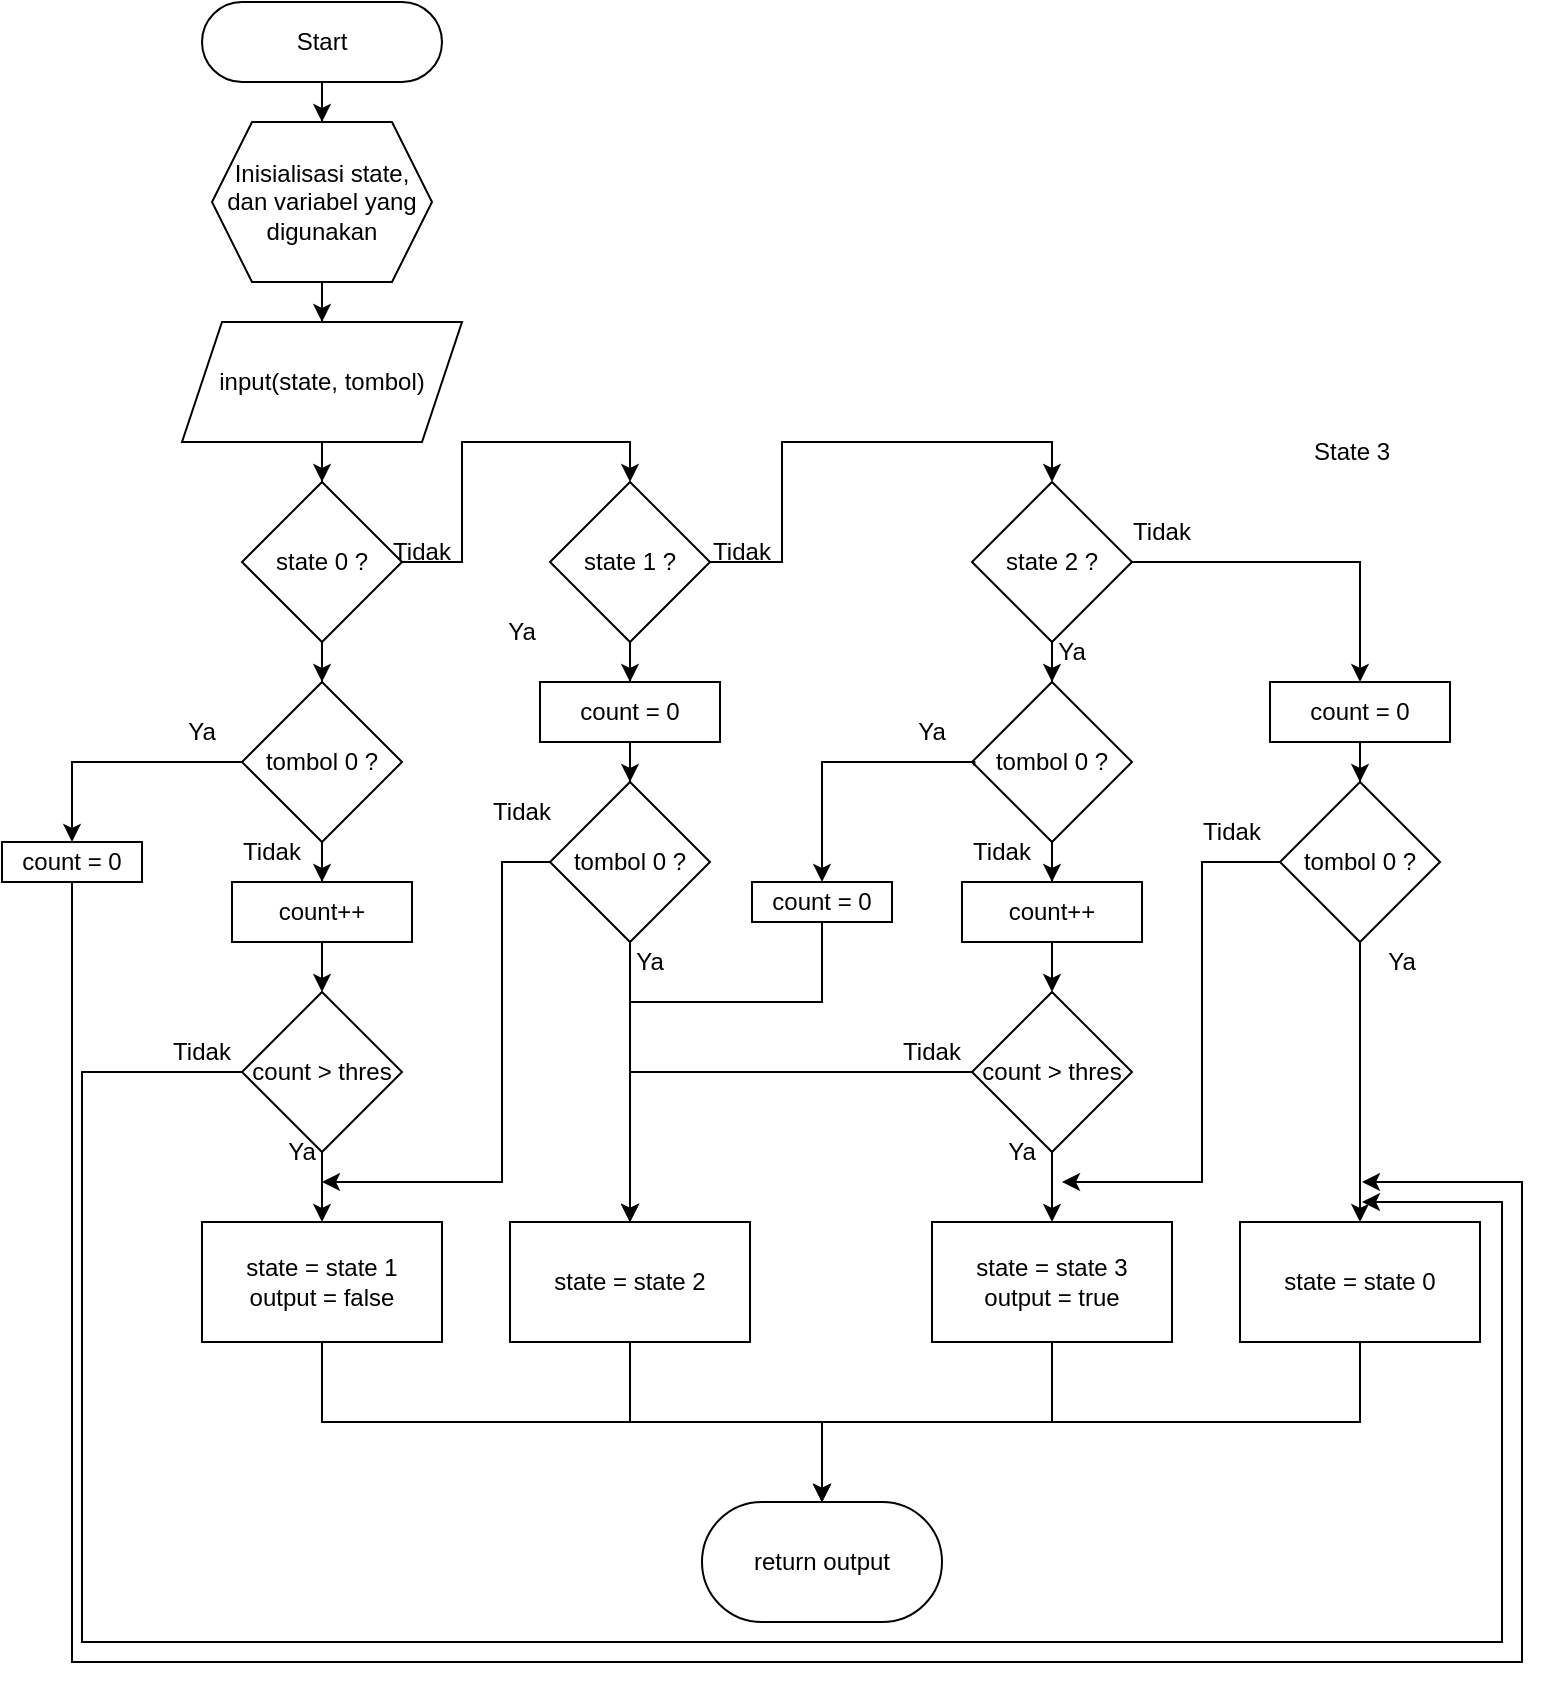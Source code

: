 <mxfile version="20.5.3" type="device"><diagram id="C5RBs43oDa-KdzZeNtuy" name="Page-1"><mxGraphModel dx="123" dy="69" grid="1" gridSize="10" guides="1" tooltips="1" connect="1" arrows="1" fold="1" page="1" pageScale="1" pageWidth="827" pageHeight="1169" math="0" shadow="0"><root><mxCell id="WIyWlLk6GJQsqaUBKTNV-0"/><mxCell id="WIyWlLk6GJQsqaUBKTNV-1" parent="WIyWlLk6GJQsqaUBKTNV-0"/><mxCell id="n4gOd5ynXHlybMWQIeto-1" value="" style="edgeStyle=orthogonalEdgeStyle;rounded=0;orthogonalLoop=1;jettySize=auto;html=1;" edge="1" parent="WIyWlLk6GJQsqaUBKTNV-1" source="WIyWlLk6GJQsqaUBKTNV-3" target="n4gOd5ynXHlybMWQIeto-0"><mxGeometry relative="1" as="geometry"/></mxCell><mxCell id="WIyWlLk6GJQsqaUBKTNV-3" value="Start" style="rounded=1;whiteSpace=wrap;html=1;fontSize=12;glass=0;strokeWidth=1;shadow=0;arcSize=50;" parent="WIyWlLk6GJQsqaUBKTNV-1" vertex="1"><mxGeometry x="160" y="90" width="120" height="40" as="geometry"/></mxCell><mxCell id="n4gOd5ynXHlybMWQIeto-3" value="" style="edgeStyle=orthogonalEdgeStyle;rounded=0;orthogonalLoop=1;jettySize=auto;html=1;" edge="1" parent="WIyWlLk6GJQsqaUBKTNV-1" source="n4gOd5ynXHlybMWQIeto-0" target="n4gOd5ynXHlybMWQIeto-2"><mxGeometry relative="1" as="geometry"/></mxCell><mxCell id="n4gOd5ynXHlybMWQIeto-0" value="Inisialisasi state, dan variabel yang digunakan" style="shape=hexagon;perimeter=hexagonPerimeter2;whiteSpace=wrap;html=1;fixedSize=1;" vertex="1" parent="WIyWlLk6GJQsqaUBKTNV-1"><mxGeometry x="165" y="150" width="110" height="80" as="geometry"/></mxCell><mxCell id="n4gOd5ynXHlybMWQIeto-7" value="" style="edgeStyle=orthogonalEdgeStyle;rounded=0;orthogonalLoop=1;jettySize=auto;html=1;" edge="1" parent="WIyWlLk6GJQsqaUBKTNV-1" source="n4gOd5ynXHlybMWQIeto-2" target="n4gOd5ynXHlybMWQIeto-4"><mxGeometry relative="1" as="geometry"/></mxCell><mxCell id="n4gOd5ynXHlybMWQIeto-2" value="input(state, tombol)" style="shape=parallelogram;perimeter=parallelogramPerimeter;whiteSpace=wrap;html=1;fixedSize=1;" vertex="1" parent="WIyWlLk6GJQsqaUBKTNV-1"><mxGeometry x="150" y="250" width="140" height="60" as="geometry"/></mxCell><mxCell id="n4gOd5ynXHlybMWQIeto-6" value="" style="edgeStyle=orthogonalEdgeStyle;rounded=0;orthogonalLoop=1;jettySize=auto;html=1;" edge="1" parent="WIyWlLk6GJQsqaUBKTNV-1" source="n4gOd5ynXHlybMWQIeto-4" target="n4gOd5ynXHlybMWQIeto-5"><mxGeometry relative="1" as="geometry"/></mxCell><mxCell id="n4gOd5ynXHlybMWQIeto-41" style="edgeStyle=orthogonalEdgeStyle;rounded=0;orthogonalLoop=1;jettySize=auto;html=1;entryX=0.5;entryY=0;entryDx=0;entryDy=0;" edge="1" parent="WIyWlLk6GJQsqaUBKTNV-1" source="n4gOd5ynXHlybMWQIeto-4" target="n4gOd5ynXHlybMWQIeto-27"><mxGeometry relative="1" as="geometry"><Array as="points"><mxPoint x="290" y="370"/><mxPoint x="290" y="310"/><mxPoint x="374" y="310"/></Array></mxGeometry></mxCell><mxCell id="n4gOd5ynXHlybMWQIeto-4" value="state 0 ?" style="rhombus;whiteSpace=wrap;html=1;" vertex="1" parent="WIyWlLk6GJQsqaUBKTNV-1"><mxGeometry x="180" y="330" width="80" height="80" as="geometry"/></mxCell><mxCell id="n4gOd5ynXHlybMWQIeto-17" value="" style="edgeStyle=orthogonalEdgeStyle;rounded=0;orthogonalLoop=1;jettySize=auto;html=1;" edge="1" parent="WIyWlLk6GJQsqaUBKTNV-1" source="n4gOd5ynXHlybMWQIeto-5" target="n4gOd5ynXHlybMWQIeto-16"><mxGeometry relative="1" as="geometry"/></mxCell><mxCell id="n4gOd5ynXHlybMWQIeto-119" style="edgeStyle=orthogonalEdgeStyle;rounded=0;orthogonalLoop=1;jettySize=auto;html=1;exitX=0.5;exitY=1;exitDx=0;exitDy=0;" edge="1" parent="WIyWlLk6GJQsqaUBKTNV-1" source="n4gOd5ynXHlybMWQIeto-124"><mxGeometry relative="1" as="geometry"><mxPoint x="740" y="680" as="targetPoint"/><Array as="points"><mxPoint x="95" y="920"/><mxPoint x="820" y="920"/><mxPoint x="820" y="680"/></Array></mxGeometry></mxCell><mxCell id="n4gOd5ynXHlybMWQIeto-131" style="edgeStyle=orthogonalEdgeStyle;rounded=0;orthogonalLoop=1;jettySize=auto;html=1;exitX=0;exitY=0.5;exitDx=0;exitDy=0;entryX=0.5;entryY=0;entryDx=0;entryDy=0;" edge="1" parent="WIyWlLk6GJQsqaUBKTNV-1" source="n4gOd5ynXHlybMWQIeto-5" target="n4gOd5ynXHlybMWQIeto-124"><mxGeometry relative="1" as="geometry"/></mxCell><mxCell id="n4gOd5ynXHlybMWQIeto-5" value="tombol 0 ?" style="rhombus;whiteSpace=wrap;html=1;" vertex="1" parent="WIyWlLk6GJQsqaUBKTNV-1"><mxGeometry x="180" y="430" width="80" height="80" as="geometry"/></mxCell><mxCell id="n4gOd5ynXHlybMWQIeto-8" value="Ya" style="text;html=1;strokeColor=none;fillColor=none;align=center;verticalAlign=middle;whiteSpace=wrap;rounded=0;" vertex="1" parent="WIyWlLk6GJQsqaUBKTNV-1"><mxGeometry x="290" y="390" width="60" height="30" as="geometry"/></mxCell><mxCell id="n4gOd5ynXHlybMWQIeto-15" value="Ya" style="text;html=1;strokeColor=none;fillColor=none;align=center;verticalAlign=middle;whiteSpace=wrap;rounded=0;" vertex="1" parent="WIyWlLk6GJQsqaUBKTNV-1"><mxGeometry x="130" y="440" width="60" height="30" as="geometry"/></mxCell><mxCell id="n4gOd5ynXHlybMWQIeto-21" value="" style="edgeStyle=orthogonalEdgeStyle;rounded=0;orthogonalLoop=1;jettySize=auto;html=1;" edge="1" parent="WIyWlLk6GJQsqaUBKTNV-1" source="n4gOd5ynXHlybMWQIeto-16" target="n4gOd5ynXHlybMWQIeto-20"><mxGeometry relative="1" as="geometry"/></mxCell><mxCell id="n4gOd5ynXHlybMWQIeto-16" value="count++" style="rounded=0;whiteSpace=wrap;html=1;" vertex="1" parent="WIyWlLk6GJQsqaUBKTNV-1"><mxGeometry x="175" y="530" width="90" height="30" as="geometry"/></mxCell><mxCell id="n4gOd5ynXHlybMWQIeto-19" value="Tidak" style="text;html=1;strokeColor=none;fillColor=none;align=center;verticalAlign=middle;whiteSpace=wrap;rounded=0;" vertex="1" parent="WIyWlLk6GJQsqaUBKTNV-1"><mxGeometry x="165" y="500" width="60" height="30" as="geometry"/></mxCell><mxCell id="n4gOd5ynXHlybMWQIeto-91" value="" style="edgeStyle=orthogonalEdgeStyle;rounded=0;orthogonalLoop=1;jettySize=auto;html=1;" edge="1" parent="WIyWlLk6GJQsqaUBKTNV-1" source="n4gOd5ynXHlybMWQIeto-20" target="n4gOd5ynXHlybMWQIeto-87"><mxGeometry relative="1" as="geometry"/></mxCell><mxCell id="n4gOd5ynXHlybMWQIeto-121" style="edgeStyle=orthogonalEdgeStyle;rounded=0;orthogonalLoop=1;jettySize=auto;html=1;" edge="1" parent="WIyWlLk6GJQsqaUBKTNV-1" source="n4gOd5ynXHlybMWQIeto-20"><mxGeometry relative="1" as="geometry"><mxPoint x="740" y="690" as="targetPoint"/><Array as="points"><mxPoint x="100" y="625"/><mxPoint x="100" y="910"/><mxPoint x="810" y="910"/><mxPoint x="810" y="690"/></Array></mxGeometry></mxCell><mxCell id="n4gOd5ynXHlybMWQIeto-20" value="count &amp;gt; thres" style="rhombus;whiteSpace=wrap;html=1;" vertex="1" parent="WIyWlLk6GJQsqaUBKTNV-1"><mxGeometry x="180" y="585" width="80" height="80" as="geometry"/></mxCell><mxCell id="n4gOd5ynXHlybMWQIeto-24" value="Tidak" style="text;html=1;strokeColor=none;fillColor=none;align=center;verticalAlign=middle;whiteSpace=wrap;rounded=0;" vertex="1" parent="WIyWlLk6GJQsqaUBKTNV-1"><mxGeometry x="130" y="600" width="60" height="30" as="geometry"/></mxCell><mxCell id="n4gOd5ynXHlybMWQIeto-44" value="" style="edgeStyle=orthogonalEdgeStyle;rounded=0;orthogonalLoop=1;jettySize=auto;html=1;" edge="1" parent="WIyWlLk6GJQsqaUBKTNV-1" source="n4gOd5ynXHlybMWQIeto-27" target="n4gOd5ynXHlybMWQIeto-43"><mxGeometry relative="1" as="geometry"/></mxCell><mxCell id="n4gOd5ynXHlybMWQIeto-84" style="edgeStyle=orthogonalEdgeStyle;rounded=0;orthogonalLoop=1;jettySize=auto;html=1;entryX=0.5;entryY=0;entryDx=0;entryDy=0;" edge="1" parent="WIyWlLk6GJQsqaUBKTNV-1" source="n4gOd5ynXHlybMWQIeto-27" target="n4gOd5ynXHlybMWQIeto-58"><mxGeometry relative="1" as="geometry"><Array as="points"><mxPoint x="450" y="370"/><mxPoint x="450" y="310"/><mxPoint x="585" y="310"/></Array></mxGeometry></mxCell><mxCell id="n4gOd5ynXHlybMWQIeto-27" value="state 1 ?" style="rhombus;whiteSpace=wrap;html=1;" vertex="1" parent="WIyWlLk6GJQsqaUBKTNV-1"><mxGeometry x="334" y="330" width="80" height="80" as="geometry"/></mxCell><mxCell id="n4gOd5ynXHlybMWQIeto-42" value="Tidak" style="text;html=1;strokeColor=none;fillColor=none;align=center;verticalAlign=middle;whiteSpace=wrap;rounded=0;" vertex="1" parent="WIyWlLk6GJQsqaUBKTNV-1"><mxGeometry x="240" y="350" width="60" height="30" as="geometry"/></mxCell><mxCell id="n4gOd5ynXHlybMWQIeto-49" value="" style="edgeStyle=orthogonalEdgeStyle;rounded=0;orthogonalLoop=1;jettySize=auto;html=1;" edge="1" parent="WIyWlLk6GJQsqaUBKTNV-1" source="n4gOd5ynXHlybMWQIeto-43" target="n4gOd5ynXHlybMWQIeto-48"><mxGeometry relative="1" as="geometry"/></mxCell><mxCell id="n4gOd5ynXHlybMWQIeto-43" value="count = 0" style="rounded=0;whiteSpace=wrap;html=1;" vertex="1" parent="WIyWlLk6GJQsqaUBKTNV-1"><mxGeometry x="329" y="430" width="90" height="30" as="geometry"/></mxCell><mxCell id="n4gOd5ynXHlybMWQIeto-92" style="edgeStyle=orthogonalEdgeStyle;rounded=0;orthogonalLoop=1;jettySize=auto;html=1;" edge="1" parent="WIyWlLk6GJQsqaUBKTNV-1" source="n4gOd5ynXHlybMWQIeto-48" target="n4gOd5ynXHlybMWQIeto-88"><mxGeometry relative="1" as="geometry"/></mxCell><mxCell id="n4gOd5ynXHlybMWQIeto-112" style="edgeStyle=orthogonalEdgeStyle;rounded=0;orthogonalLoop=1;jettySize=auto;html=1;exitX=0;exitY=0.5;exitDx=0;exitDy=0;" edge="1" parent="WIyWlLk6GJQsqaUBKTNV-1" source="n4gOd5ynXHlybMWQIeto-48"><mxGeometry relative="1" as="geometry"><mxPoint x="220" y="680" as="targetPoint"/><Array as="points"><mxPoint x="310" y="520"/><mxPoint x="310" y="680"/></Array></mxGeometry></mxCell><mxCell id="n4gOd5ynXHlybMWQIeto-48" value="tombol 0 ?" style="rhombus;whiteSpace=wrap;html=1;" vertex="1" parent="WIyWlLk6GJQsqaUBKTNV-1"><mxGeometry x="334" y="480" width="80" height="80" as="geometry"/></mxCell><mxCell id="n4gOd5ynXHlybMWQIeto-52" value="Tidak" style="text;html=1;strokeColor=none;fillColor=none;align=center;verticalAlign=middle;whiteSpace=wrap;rounded=0;" vertex="1" parent="WIyWlLk6GJQsqaUBKTNV-1"><mxGeometry x="290" y="480" width="60" height="30" as="geometry"/></mxCell><mxCell id="n4gOd5ynXHlybMWQIeto-56" value="" style="edgeStyle=orthogonalEdgeStyle;rounded=0;orthogonalLoop=1;jettySize=auto;html=1;" edge="1" parent="WIyWlLk6GJQsqaUBKTNV-1" source="n4gOd5ynXHlybMWQIeto-58" target="n4gOd5ynXHlybMWQIeto-61"><mxGeometry relative="1" as="geometry"/></mxCell><mxCell id="n4gOd5ynXHlybMWQIeto-132" style="edgeStyle=orthogonalEdgeStyle;rounded=0;orthogonalLoop=1;jettySize=auto;html=1;exitX=1;exitY=0.5;exitDx=0;exitDy=0;entryX=0.5;entryY=0;entryDx=0;entryDy=0;" edge="1" parent="WIyWlLk6GJQsqaUBKTNV-1" source="n4gOd5ynXHlybMWQIeto-58" target="n4gOd5ynXHlybMWQIeto-77"><mxGeometry relative="1" as="geometry"/></mxCell><mxCell id="n4gOd5ynXHlybMWQIeto-58" value="state 2 ?" style="rhombus;whiteSpace=wrap;html=1;" vertex="1" parent="WIyWlLk6GJQsqaUBKTNV-1"><mxGeometry x="545" y="330" width="80" height="80" as="geometry"/></mxCell><mxCell id="n4gOd5ynXHlybMWQIeto-60" value="" style="edgeStyle=orthogonalEdgeStyle;rounded=0;orthogonalLoop=1;jettySize=auto;html=1;" edge="1" parent="WIyWlLk6GJQsqaUBKTNV-1" source="n4gOd5ynXHlybMWQIeto-61" target="n4gOd5ynXHlybMWQIeto-67"><mxGeometry relative="1" as="geometry"/></mxCell><mxCell id="n4gOd5ynXHlybMWQIeto-127" style="edgeStyle=orthogonalEdgeStyle;rounded=0;orthogonalLoop=1;jettySize=auto;html=1;entryX=0.5;entryY=0;entryDx=0;entryDy=0;exitX=0.5;exitY=1;exitDx=0;exitDy=0;" edge="1" parent="WIyWlLk6GJQsqaUBKTNV-1" source="n4gOd5ynXHlybMWQIeto-64" target="n4gOd5ynXHlybMWQIeto-88"><mxGeometry relative="1" as="geometry"><mxPoint x="400" y="550.0" as="targetPoint"/><Array as="points"><mxPoint x="470" y="590"/><mxPoint x="374" y="590"/></Array></mxGeometry></mxCell><mxCell id="n4gOd5ynXHlybMWQIeto-61" value="tombol 0 ?" style="rhombus;whiteSpace=wrap;html=1;" vertex="1" parent="WIyWlLk6GJQsqaUBKTNV-1"><mxGeometry x="545" y="430" width="80" height="80" as="geometry"/></mxCell><mxCell id="n4gOd5ynXHlybMWQIeto-62" value="Ya" style="text;html=1;strokeColor=none;fillColor=none;align=center;verticalAlign=middle;whiteSpace=wrap;rounded=0;" vertex="1" parent="WIyWlLk6GJQsqaUBKTNV-1"><mxGeometry x="565" y="400" width="60" height="30" as="geometry"/></mxCell><mxCell id="n4gOd5ynXHlybMWQIeto-64" value="count = 0" style="rounded=0;whiteSpace=wrap;html=1;" vertex="1" parent="WIyWlLk6GJQsqaUBKTNV-1"><mxGeometry x="435" y="530" width="70" height="20" as="geometry"/></mxCell><mxCell id="n4gOd5ynXHlybMWQIeto-130" style="edgeStyle=orthogonalEdgeStyle;rounded=0;orthogonalLoop=1;jettySize=auto;html=1;exitX=0.015;exitY=0.523;exitDx=0;exitDy=0;entryX=0.5;entryY=0;entryDx=0;entryDy=0;exitPerimeter=0;" edge="1" parent="WIyWlLk6GJQsqaUBKTNV-1" source="n4gOd5ynXHlybMWQIeto-61" target="n4gOd5ynXHlybMWQIeto-64"><mxGeometry relative="1" as="geometry"><Array as="points"><mxPoint x="546" y="470"/><mxPoint x="470" y="470"/></Array></mxGeometry></mxCell><mxCell id="n4gOd5ynXHlybMWQIeto-65" value="Ya" style="text;html=1;strokeColor=none;fillColor=none;align=center;verticalAlign=middle;whiteSpace=wrap;rounded=0;" vertex="1" parent="WIyWlLk6GJQsqaUBKTNV-1"><mxGeometry x="495" y="440" width="60" height="30" as="geometry"/></mxCell><mxCell id="n4gOd5ynXHlybMWQIeto-66" value="" style="edgeStyle=orthogonalEdgeStyle;rounded=0;orthogonalLoop=1;jettySize=auto;html=1;" edge="1" parent="WIyWlLk6GJQsqaUBKTNV-1" source="n4gOd5ynXHlybMWQIeto-67" target="n4gOd5ynXHlybMWQIeto-71"><mxGeometry relative="1" as="geometry"/></mxCell><mxCell id="n4gOd5ynXHlybMWQIeto-67" value="count++" style="rounded=0;whiteSpace=wrap;html=1;" vertex="1" parent="WIyWlLk6GJQsqaUBKTNV-1"><mxGeometry x="540" y="530" width="90" height="30" as="geometry"/></mxCell><mxCell id="n4gOd5ynXHlybMWQIeto-68" value="Tidak" style="text;html=1;strokeColor=none;fillColor=none;align=center;verticalAlign=middle;whiteSpace=wrap;rounded=0;" vertex="1" parent="WIyWlLk6GJQsqaUBKTNV-1"><mxGeometry x="530" y="500" width="60" height="30" as="geometry"/></mxCell><mxCell id="n4gOd5ynXHlybMWQIeto-93" value="" style="edgeStyle=orthogonalEdgeStyle;rounded=0;orthogonalLoop=1;jettySize=auto;html=1;" edge="1" parent="WIyWlLk6GJQsqaUBKTNV-1" source="n4gOd5ynXHlybMWQIeto-71" target="n4gOd5ynXHlybMWQIeto-89"><mxGeometry relative="1" as="geometry"/></mxCell><mxCell id="n4gOd5ynXHlybMWQIeto-109" style="edgeStyle=orthogonalEdgeStyle;rounded=0;orthogonalLoop=1;jettySize=auto;html=1;exitX=0;exitY=0.5;exitDx=0;exitDy=0;entryX=0.5;entryY=0;entryDx=0;entryDy=0;startArrow=none;" edge="1" parent="WIyWlLk6GJQsqaUBKTNV-1" source="n4gOd5ynXHlybMWQIeto-71" target="n4gOd5ynXHlybMWQIeto-88"><mxGeometry relative="1" as="geometry"><mxPoint x="495" y="615" as="sourcePoint"/></mxGeometry></mxCell><mxCell id="n4gOd5ynXHlybMWQIeto-71" value="count &amp;gt; thres" style="rhombus;whiteSpace=wrap;html=1;" vertex="1" parent="WIyWlLk6GJQsqaUBKTNV-1"><mxGeometry x="545" y="585" width="80" height="80" as="geometry"/></mxCell><mxCell id="n4gOd5ynXHlybMWQIeto-75" value="Tidak" style="text;html=1;strokeColor=none;fillColor=none;align=center;verticalAlign=middle;whiteSpace=wrap;rounded=0;" vertex="1" parent="WIyWlLk6GJQsqaUBKTNV-1"><mxGeometry x="610" y="340" width="60" height="30" as="geometry"/></mxCell><mxCell id="n4gOd5ynXHlybMWQIeto-76" value="" style="edgeStyle=orthogonalEdgeStyle;rounded=0;orthogonalLoop=1;jettySize=auto;html=1;" edge="1" parent="WIyWlLk6GJQsqaUBKTNV-1" source="n4gOd5ynXHlybMWQIeto-77" target="n4gOd5ynXHlybMWQIeto-80"><mxGeometry relative="1" as="geometry"/></mxCell><mxCell id="n4gOd5ynXHlybMWQIeto-77" value="count = 0" style="rounded=0;whiteSpace=wrap;html=1;" vertex="1" parent="WIyWlLk6GJQsqaUBKTNV-1"><mxGeometry x="694" y="430" width="90" height="30" as="geometry"/></mxCell><mxCell id="n4gOd5ynXHlybMWQIeto-94" style="edgeStyle=orthogonalEdgeStyle;rounded=0;orthogonalLoop=1;jettySize=auto;html=1;" edge="1" parent="WIyWlLk6GJQsqaUBKTNV-1" source="n4gOd5ynXHlybMWQIeto-80" target="n4gOd5ynXHlybMWQIeto-90"><mxGeometry relative="1" as="geometry"/></mxCell><mxCell id="n4gOd5ynXHlybMWQIeto-117" style="edgeStyle=orthogonalEdgeStyle;rounded=0;orthogonalLoop=1;jettySize=auto;html=1;" edge="1" parent="WIyWlLk6GJQsqaUBKTNV-1" source="n4gOd5ynXHlybMWQIeto-80"><mxGeometry relative="1" as="geometry"><mxPoint x="590" y="680" as="targetPoint"/><Array as="points"><mxPoint x="660" y="520"/><mxPoint x="660" y="680"/></Array></mxGeometry></mxCell><mxCell id="n4gOd5ynXHlybMWQIeto-80" value="tombol 0 ?" style="rhombus;whiteSpace=wrap;html=1;" vertex="1" parent="WIyWlLk6GJQsqaUBKTNV-1"><mxGeometry x="699" y="480" width="80" height="80" as="geometry"/></mxCell><mxCell id="n4gOd5ynXHlybMWQIeto-81" value="Tidak" style="text;html=1;strokeColor=none;fillColor=none;align=center;verticalAlign=middle;whiteSpace=wrap;rounded=0;" vertex="1" parent="WIyWlLk6GJQsqaUBKTNV-1"><mxGeometry x="645" y="490" width="60" height="30" as="geometry"/></mxCell><mxCell id="n4gOd5ynXHlybMWQIeto-86" value="Tidak" style="text;html=1;strokeColor=none;fillColor=none;align=center;verticalAlign=middle;whiteSpace=wrap;rounded=0;" vertex="1" parent="WIyWlLk6GJQsqaUBKTNV-1"><mxGeometry x="400" y="350" width="60" height="30" as="geometry"/></mxCell><mxCell id="n4gOd5ynXHlybMWQIeto-105" style="edgeStyle=orthogonalEdgeStyle;rounded=0;orthogonalLoop=1;jettySize=auto;html=1;entryX=0.5;entryY=0;entryDx=0;entryDy=0;" edge="1" parent="WIyWlLk6GJQsqaUBKTNV-1" source="n4gOd5ynXHlybMWQIeto-87" target="n4gOd5ynXHlybMWQIeto-100"><mxGeometry relative="1" as="geometry"><Array as="points"><mxPoint x="220" y="800"/><mxPoint x="470" y="800"/></Array></mxGeometry></mxCell><mxCell id="n4gOd5ynXHlybMWQIeto-87" value="state = state 1&lt;br&gt;output = false" style="rounded=0;whiteSpace=wrap;html=1;" vertex="1" parent="WIyWlLk6GJQsqaUBKTNV-1"><mxGeometry x="160" y="700" width="120" height="60" as="geometry"/></mxCell><mxCell id="n4gOd5ynXHlybMWQIeto-104" style="edgeStyle=orthogonalEdgeStyle;rounded=0;orthogonalLoop=1;jettySize=auto;html=1;entryX=0.5;entryY=0;entryDx=0;entryDy=0;" edge="1" parent="WIyWlLk6GJQsqaUBKTNV-1" source="n4gOd5ynXHlybMWQIeto-88" target="n4gOd5ynXHlybMWQIeto-100"><mxGeometry relative="1" as="geometry"/></mxCell><mxCell id="n4gOd5ynXHlybMWQIeto-88" value="state = state 2" style="rounded=0;whiteSpace=wrap;html=1;" vertex="1" parent="WIyWlLk6GJQsqaUBKTNV-1"><mxGeometry x="314" y="700" width="120" height="60" as="geometry"/></mxCell><mxCell id="n4gOd5ynXHlybMWQIeto-103" style="edgeStyle=orthogonalEdgeStyle;rounded=0;orthogonalLoop=1;jettySize=auto;html=1;entryX=0.5;entryY=0;entryDx=0;entryDy=0;" edge="1" parent="WIyWlLk6GJQsqaUBKTNV-1" source="n4gOd5ynXHlybMWQIeto-89" target="n4gOd5ynXHlybMWQIeto-100"><mxGeometry relative="1" as="geometry"><mxPoint x="470.0" y="810" as="targetPoint"/><Array as="points"><mxPoint x="585" y="800"/><mxPoint x="470" y="800"/></Array></mxGeometry></mxCell><mxCell id="n4gOd5ynXHlybMWQIeto-89" value="state = state 3&lt;br&gt;output = true" style="rounded=0;whiteSpace=wrap;html=1;" vertex="1" parent="WIyWlLk6GJQsqaUBKTNV-1"><mxGeometry x="525" y="700" width="120" height="60" as="geometry"/></mxCell><mxCell id="n4gOd5ynXHlybMWQIeto-101" style="edgeStyle=orthogonalEdgeStyle;rounded=0;orthogonalLoop=1;jettySize=auto;html=1;entryX=0.5;entryY=0;entryDx=0;entryDy=0;" edge="1" parent="WIyWlLk6GJQsqaUBKTNV-1" source="n4gOd5ynXHlybMWQIeto-90" target="n4gOd5ynXHlybMWQIeto-100"><mxGeometry relative="1" as="geometry"><Array as="points"><mxPoint x="739" y="800"/><mxPoint x="470" y="800"/></Array></mxGeometry></mxCell><mxCell id="n4gOd5ynXHlybMWQIeto-90" value="state = state 0" style="rounded=0;whiteSpace=wrap;html=1;" vertex="1" parent="WIyWlLk6GJQsqaUBKTNV-1"><mxGeometry x="679" y="700" width="120" height="60" as="geometry"/></mxCell><mxCell id="n4gOd5ynXHlybMWQIeto-95" value="Ya" style="text;html=1;strokeColor=none;fillColor=none;align=center;verticalAlign=middle;whiteSpace=wrap;rounded=0;" vertex="1" parent="WIyWlLk6GJQsqaUBKTNV-1"><mxGeometry x="180" y="650" width="60" height="30" as="geometry"/></mxCell><mxCell id="n4gOd5ynXHlybMWQIeto-96" value="Ya" style="text;html=1;strokeColor=none;fillColor=none;align=center;verticalAlign=middle;whiteSpace=wrap;rounded=0;" vertex="1" parent="WIyWlLk6GJQsqaUBKTNV-1"><mxGeometry x="354" y="555" width="60" height="30" as="geometry"/></mxCell><mxCell id="n4gOd5ynXHlybMWQIeto-97" value="Ya" style="text;html=1;strokeColor=none;fillColor=none;align=center;verticalAlign=middle;whiteSpace=wrap;rounded=0;" vertex="1" parent="WIyWlLk6GJQsqaUBKTNV-1"><mxGeometry x="540" y="650" width="60" height="30" as="geometry"/></mxCell><mxCell id="n4gOd5ynXHlybMWQIeto-98" value="Ya" style="text;html=1;strokeColor=none;fillColor=none;align=center;verticalAlign=middle;whiteSpace=wrap;rounded=0;" vertex="1" parent="WIyWlLk6GJQsqaUBKTNV-1"><mxGeometry x="730" y="555" width="60" height="30" as="geometry"/></mxCell><mxCell id="n4gOd5ynXHlybMWQIeto-100" value="return output" style="rounded=1;whiteSpace=wrap;html=1;arcSize=50;" vertex="1" parent="WIyWlLk6GJQsqaUBKTNV-1"><mxGeometry x="410" y="840" width="120" height="60" as="geometry"/></mxCell><mxCell id="n4gOd5ynXHlybMWQIeto-114" value="Tidak" style="text;html=1;strokeColor=none;fillColor=none;align=center;verticalAlign=middle;whiteSpace=wrap;rounded=0;" vertex="1" parent="WIyWlLk6GJQsqaUBKTNV-1"><mxGeometry x="495" y="600" width="60" height="30" as="geometry"/></mxCell><mxCell id="n4gOd5ynXHlybMWQIeto-124" value="count = 0" style="rounded=0;whiteSpace=wrap;html=1;" vertex="1" parent="WIyWlLk6GJQsqaUBKTNV-1"><mxGeometry x="60" y="510" width="70" height="20" as="geometry"/></mxCell><mxCell id="n4gOd5ynXHlybMWQIeto-135" value="State 3" style="text;html=1;strokeColor=none;fillColor=none;align=center;verticalAlign=middle;whiteSpace=wrap;rounded=0;" vertex="1" parent="WIyWlLk6GJQsqaUBKTNV-1"><mxGeometry x="705" y="300" width="60" height="30" as="geometry"/></mxCell></root></mxGraphModel></diagram></mxfile>